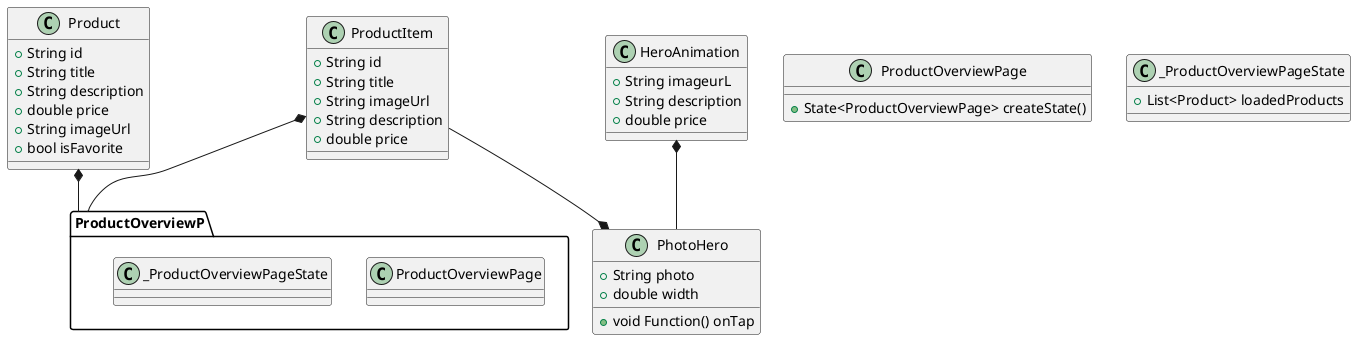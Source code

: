 @startuml wehkammp2punt0

Package "ProductOverviewP" {
  class "ProductOverviewPage"
  class "_ProductOverviewPageState"
}

Product *-- ProductOverviewP
ProductItem *-- ProductOverviewP

ProductItem --* PhotoHero
HeroAnimation *-- PhotoHero

class "Product" {
  +String id
  +String title
  +String description
  +double price
  +String imageUrl
  +bool isFavorite
}

class "ProductItem" {
  +String id
  +String title
  +String imageUrl
  +String description
  +double price
}

class "PhotoHero" {
  +String photo
  +void Function() onTap
  +double width
}

class "HeroAnimation" {
  +String imageurL
  +String description
  +double price
}

class "ProductOverviewPage" {
  +State<ProductOverviewPage> createState()
}

class "_ProductOverviewPageState" {
  +List<Product> loadedProducts
}

@enduml